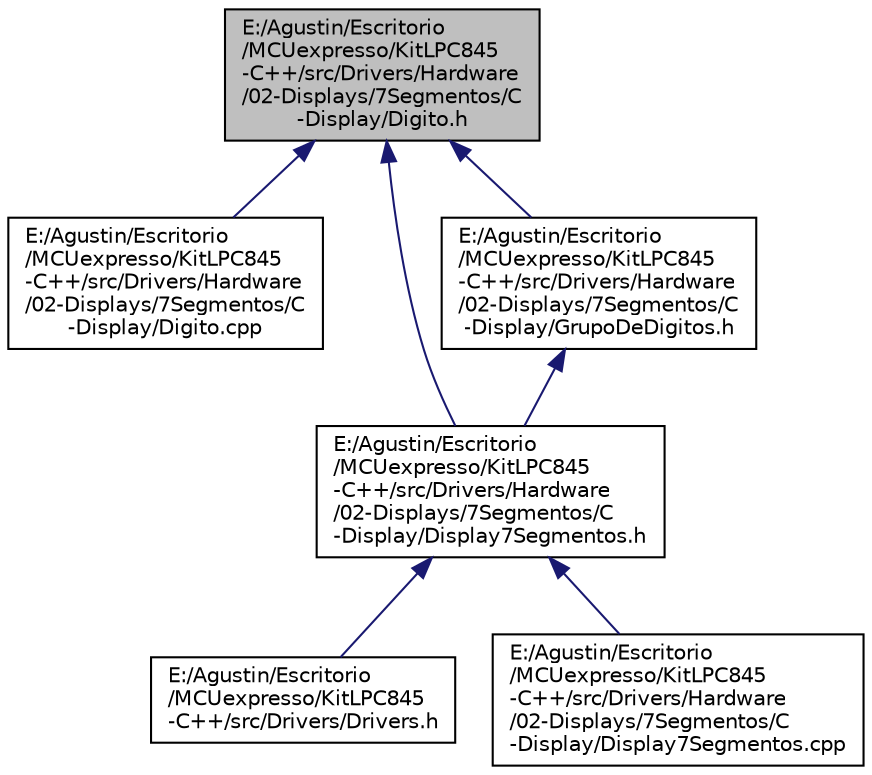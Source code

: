 digraph "E:/Agustin/Escritorio/MCUexpresso/KitLPC845-C++/src/Drivers/Hardware/02-Displays/7Segmentos/C-Display/Digito.h"
{
 // LATEX_PDF_SIZE
  edge [fontname="Helvetica",fontsize="10",labelfontname="Helvetica",labelfontsize="10"];
  node [fontname="Helvetica",fontsize="10",shape=record];
  Node1 [label="E:/Agustin/Escritorio\l/MCUexpresso/KitLPC845\l-C++/src/Drivers/Hardware\l/02-Displays/7Segmentos/C\l-Display/Digito.h",height=0.2,width=0.4,color="black", fillcolor="grey75", style="filled", fontcolor="black",tooltip="Objeto dígito genérico para implementaciones posteriores."];
  Node1 -> Node2 [dir="back",color="midnightblue",fontsize="10",style="solid",fontname="Helvetica"];
  Node2 [label="E:/Agustin/Escritorio\l/MCUexpresso/KitLPC845\l-C++/src/Drivers/Hardware\l/02-Displays/7Segmentos/C\l-Display/Digito.cpp",height=0.2,width=0.4,color="black", fillcolor="white", style="filled",URL="$_digito_8cpp.html",tooltip="Objeto dígito genérico para implementaciones posteriores."];
  Node1 -> Node3 [dir="back",color="midnightblue",fontsize="10",style="solid",fontname="Helvetica"];
  Node3 [label="E:/Agustin/Escritorio\l/MCUexpresso/KitLPC845\l-C++/src/Drivers/Hardware\l/02-Displays/7Segmentos/C\l-Display/Display7Segmentos.h",height=0.2,width=0.4,color="black", fillcolor="white", style="filled",URL="$_display7_segmentos_8h.html",tooltip="Clase para la creación de displays de 7 segmentos."];
  Node3 -> Node4 [dir="back",color="midnightblue",fontsize="10",style="solid",fontname="Helvetica"];
  Node4 [label="E:/Agustin/Escritorio\l/MCUexpresso/KitLPC845\l-C++/src/Drivers/Drivers.h",height=0.2,width=0.4,color="black", fillcolor="white", style="filled",URL="$_drivers_8h.html",tooltip="Archivo Master con todos los includes de perifericos del Kit."];
  Node3 -> Node5 [dir="back",color="midnightblue",fontsize="10",style="solid",fontname="Helvetica"];
  Node5 [label="E:/Agustin/Escritorio\l/MCUexpresso/KitLPC845\l-C++/src/Drivers/Hardware\l/02-Displays/7Segmentos/C\l-Display/Display7Segmentos.cpp",height=0.2,width=0.4,color="black", fillcolor="white", style="filled",URL="$_display7_segmentos_8cpp.html",tooltip="Clase para la creación de displays de 7 segmentos."];
  Node1 -> Node6 [dir="back",color="midnightblue",fontsize="10",style="solid",fontname="Helvetica"];
  Node6 [label="E:/Agustin/Escritorio\l/MCUexpresso/KitLPC845\l-C++/src/Drivers/Hardware\l/02-Displays/7Segmentos/C\l-Display/GrupoDeDigitos.h",height=0.2,width=0.4,color="black", fillcolor="white", style="filled",URL="$_grupo_de_digitos_8h.html",tooltip="Clase para la agrupación de dígitos."];
  Node6 -> Node3 [dir="back",color="midnightblue",fontsize="10",style="solid",fontname="Helvetica"];
}
